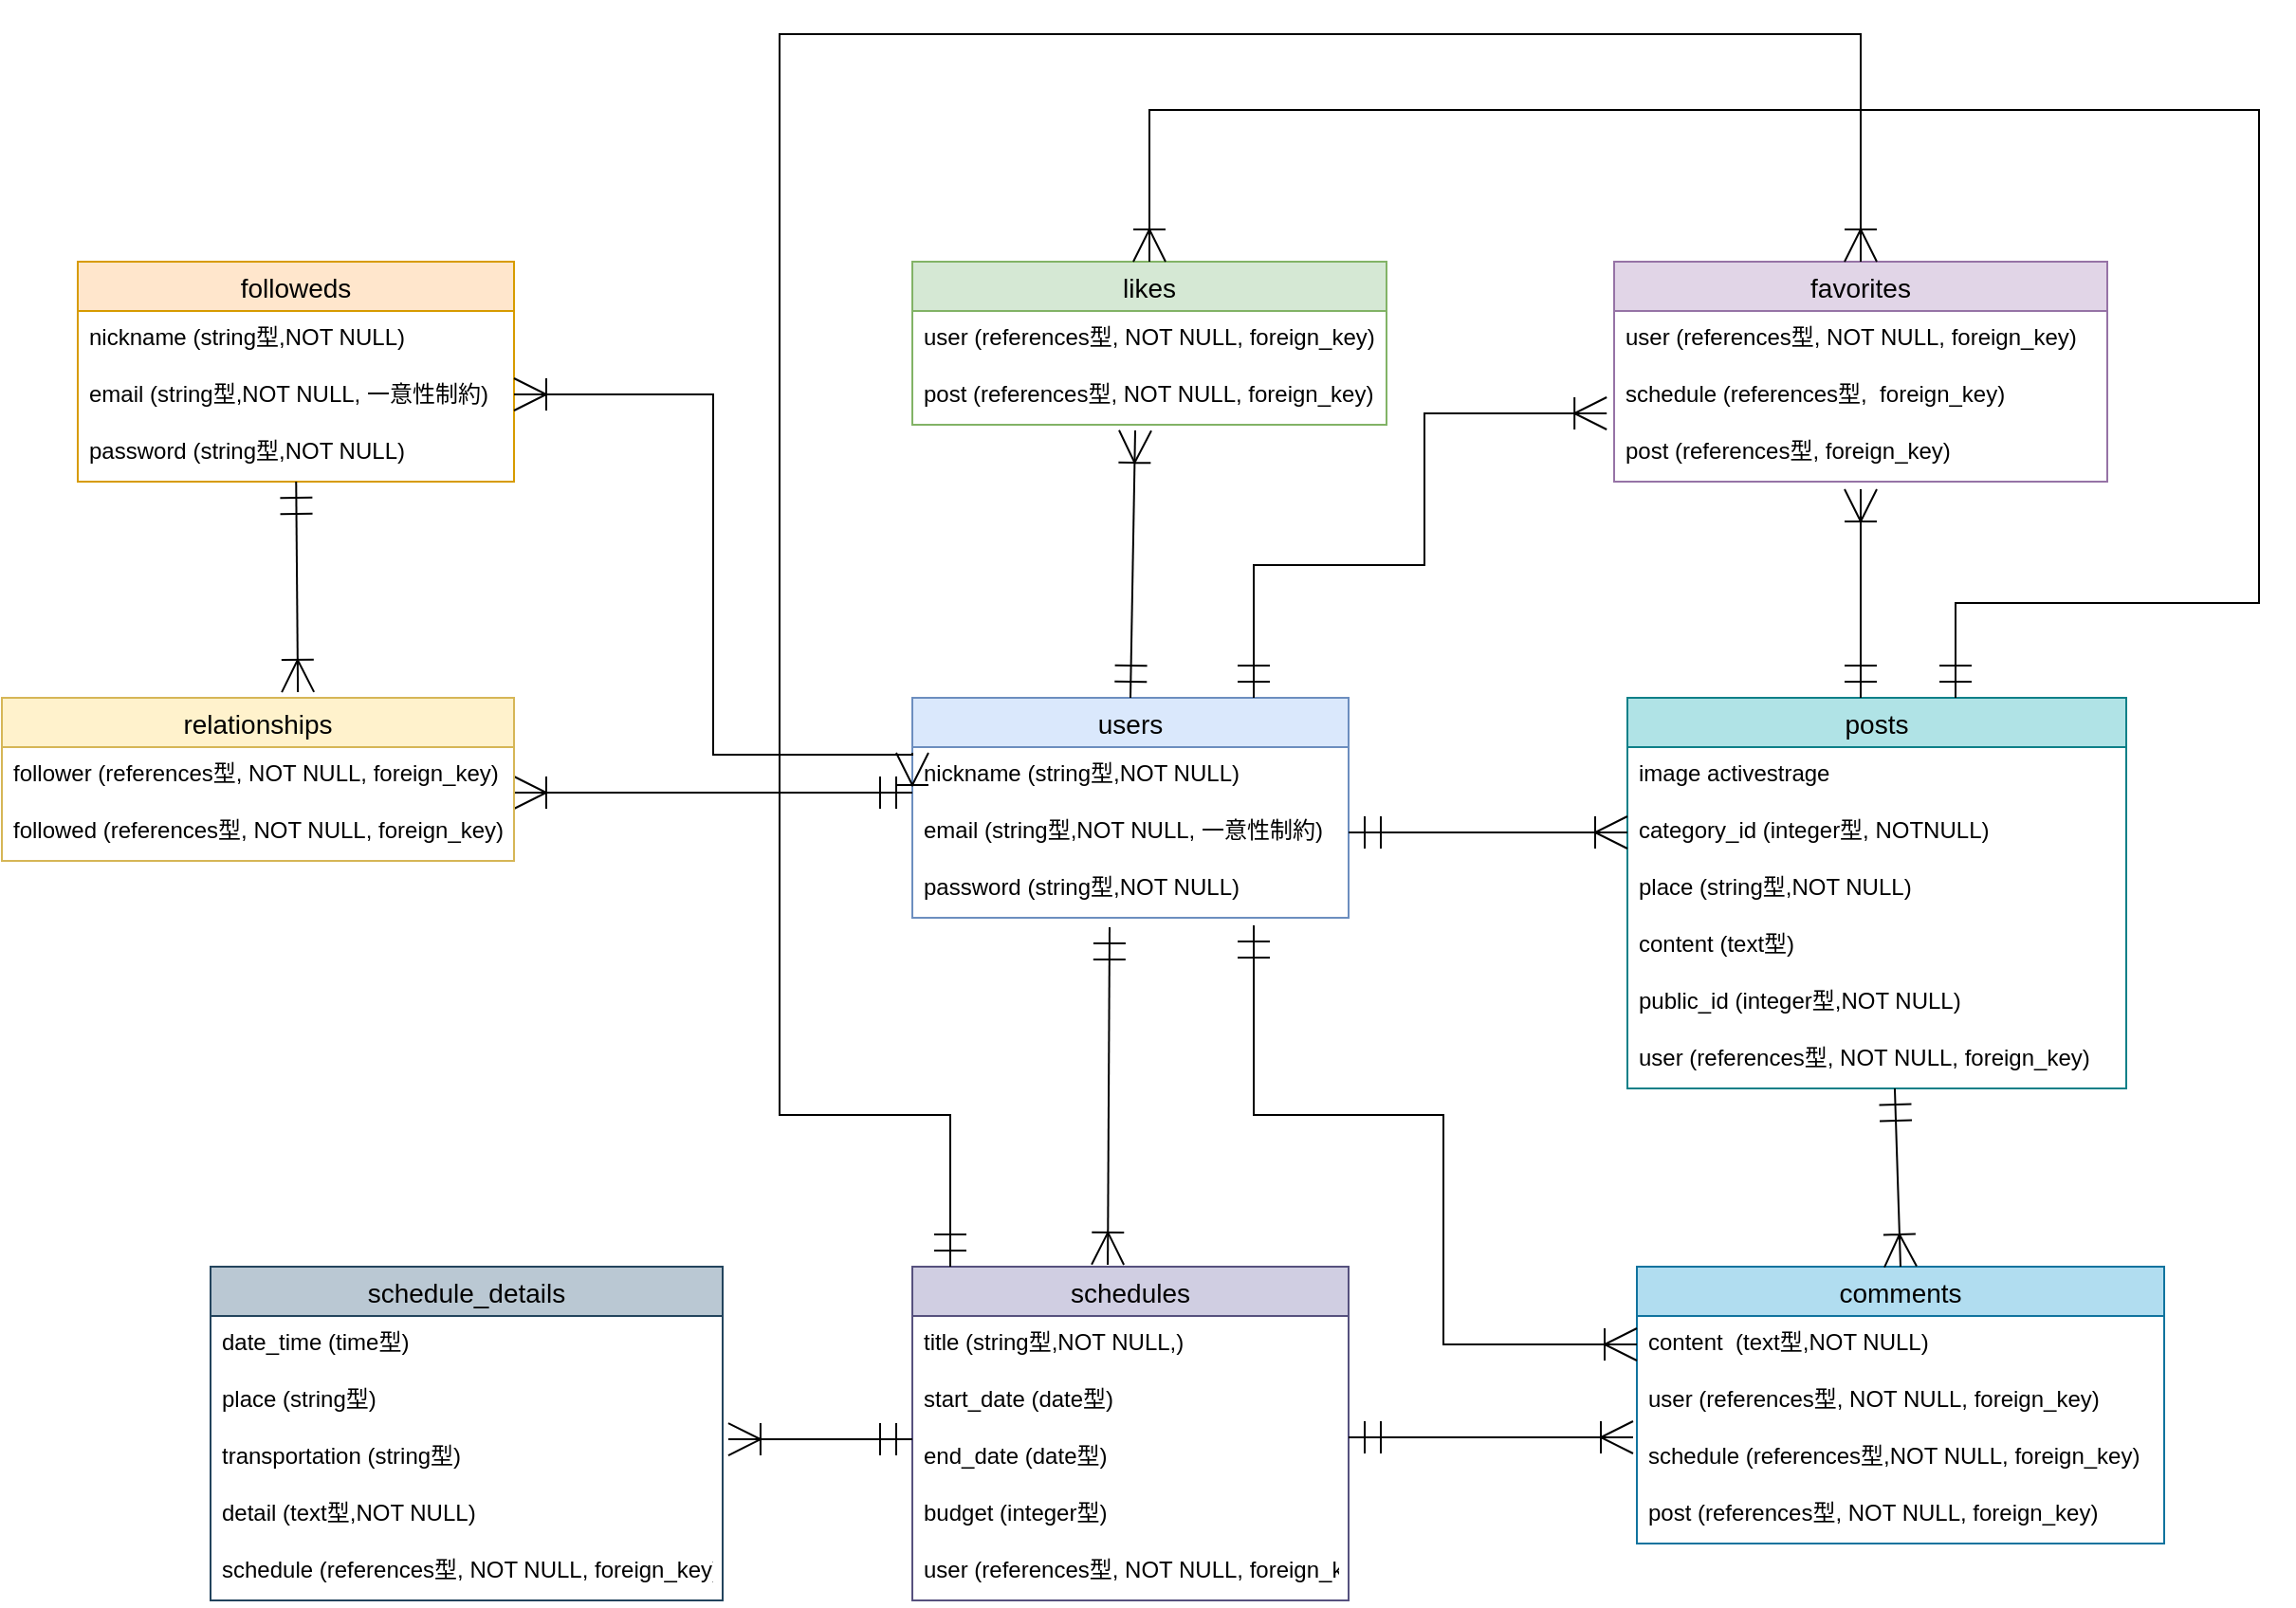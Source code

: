 <mxfile>
    <diagram id="8lk2HkcR28j4KLMZrIZM" name="ページ1">
        <mxGraphModel dx="1654" dy="1832" grid="1" gridSize="10" guides="1" tooltips="1" connect="1" arrows="1" fold="1" page="1" pageScale="1" pageWidth="827" pageHeight="1169" background="none" math="0" shadow="0">
            <root>
                <mxCell id="0"/>
                <mxCell id="1" parent="0"/>
                <mxCell id="2" value="users" style="swimlane;fontStyle=0;childLayout=stackLayout;horizontal=1;startSize=26;horizontalStack=0;resizeParent=1;resizeParentMax=0;resizeLast=0;collapsible=1;marginBottom=0;align=center;fontSize=14;rounded=0;fillColor=#dae8fc;strokeColor=#6c8ebf;" parent="1" vertex="1">
                    <mxGeometry x="210" y="250" width="230" height="116" as="geometry"/>
                </mxCell>
                <mxCell id="75" value="" style="fontSize=12;html=1;endArrow=ERoneToMany;startArrow=ERmandOne;exitX=0;exitY=0.8;exitDx=0;exitDy=0;exitPerimeter=0;endSize=15;startSize=15;rounded=0;" parent="2" source="3" edge="1">
                    <mxGeometry width="100" height="100" relative="1" as="geometry">
                        <mxPoint y="70" as="sourcePoint"/>
                        <mxPoint x="-210" y="50" as="targetPoint"/>
                    </mxGeometry>
                </mxCell>
                <mxCell id="3" value="nickname (string型,NOT NULL)" style="text;strokeColor=none;fillColor=none;spacingLeft=4;spacingRight=4;overflow=hidden;rotatable=0;points=[[0,0.5],[1,0.5]];portConstraint=eastwest;fontSize=12;rounded=0;" parent="2" vertex="1">
                    <mxGeometry y="26" width="230" height="30" as="geometry"/>
                </mxCell>
                <mxCell id="55" value="" style="fontSize=12;html=1;endArrow=ERoneToMany;startArrow=ERmandOne;entryX=0.448;entryY=-0.006;entryDx=0;entryDy=0;entryPerimeter=0;endSize=15;startSize=15;rounded=0;" parent="2" target="12" edge="1">
                    <mxGeometry width="100" height="100" relative="1" as="geometry">
                        <mxPoint x="104" y="121" as="sourcePoint"/>
                        <mxPoint x="104" y="290" as="targetPoint"/>
                    </mxGeometry>
                </mxCell>
                <mxCell id="4" value="email (string型,NOT NULL, 一意性制約)" style="text;strokeColor=none;fillColor=none;spacingLeft=4;spacingRight=4;overflow=hidden;rotatable=0;points=[[0,0.5],[1,0.5]];portConstraint=eastwest;fontSize=12;rounded=0;" parent="2" vertex="1">
                    <mxGeometry y="56" width="230" height="30" as="geometry"/>
                </mxCell>
                <mxCell id="5" value="password (string型,NOT NULL)" style="text;strokeColor=none;fillColor=none;spacingLeft=4;spacingRight=4;overflow=hidden;rotatable=0;points=[[0,0.5],[1,0.5]];portConstraint=eastwest;fontSize=12;rounded=0;" parent="2" vertex="1">
                    <mxGeometry y="86" width="230" height="30" as="geometry"/>
                </mxCell>
                <mxCell id="6" value="posts" style="swimlane;fontStyle=0;childLayout=stackLayout;horizontal=1;startSize=26;horizontalStack=0;resizeParent=1;resizeParentMax=0;resizeLast=0;collapsible=1;marginBottom=0;align=center;fontSize=14;rounded=0;fillColor=#b0e3e6;strokeColor=#0e8088;" parent="1" vertex="1">
                    <mxGeometry x="587" y="250" width="263" height="206" as="geometry"/>
                </mxCell>
                <mxCell id="7" value="image activestrage" style="text;strokeColor=none;fillColor=none;spacingLeft=4;spacingRight=4;overflow=hidden;rotatable=0;points=[[0,0.5],[1,0.5]];portConstraint=eastwest;fontSize=12;rounded=0;" parent="6" vertex="1">
                    <mxGeometry y="26" width="263" height="30" as="geometry"/>
                </mxCell>
                <mxCell id="77" value="category_id (integer型, NOTNULL)" style="text;strokeColor=none;fillColor=none;spacingLeft=4;spacingRight=4;overflow=hidden;rotatable=0;points=[[0,0.5],[1,0.5]];portConstraint=eastwest;fontSize=12;rounded=0;" parent="6" vertex="1">
                    <mxGeometry y="56" width="263" height="30" as="geometry"/>
                </mxCell>
                <mxCell id="17" value="place (string型,NOT NULL)" style="text;strokeColor=none;fillColor=none;spacingLeft=4;spacingRight=4;overflow=hidden;rotatable=0;points=[[0,0.5],[1,0.5]];portConstraint=eastwest;fontSize=12;rounded=0;" parent="6" vertex="1">
                    <mxGeometry y="86" width="263" height="30" as="geometry"/>
                </mxCell>
                <mxCell id="8" value="content (text型)" style="text;strokeColor=none;fillColor=none;spacingLeft=4;spacingRight=4;overflow=hidden;rotatable=0;points=[[0,0.5],[1,0.5]];portConstraint=eastwest;fontSize=12;rounded=0;" parent="6" vertex="1">
                    <mxGeometry y="116" width="263" height="30" as="geometry"/>
                </mxCell>
                <mxCell id="10" value="public_id (integer型,NOT NULL)" style="text;strokeColor=none;fillColor=none;spacingLeft=4;spacingRight=4;overflow=hidden;rotatable=0;points=[[0,0.5],[1,0.5]];portConstraint=eastwest;fontSize=12;rounded=0;" parent="6" vertex="1">
                    <mxGeometry y="146" width="263" height="30" as="geometry"/>
                </mxCell>
                <mxCell id="11" value="user (references型, NOT NULL, foreign_key)" style="text;strokeColor=none;fillColor=none;spacingLeft=4;spacingRight=4;overflow=hidden;rotatable=0;points=[[0,0.5],[1,0.5]];portConstraint=eastwest;fontSize=12;rounded=0;" parent="6" vertex="1">
                    <mxGeometry y="176" width="263" height="30" as="geometry"/>
                </mxCell>
                <mxCell id="12" value="schedules" style="swimlane;fontStyle=0;childLayout=stackLayout;horizontal=1;startSize=26;horizontalStack=0;resizeParent=1;resizeParentMax=0;resizeLast=0;collapsible=1;marginBottom=0;align=center;fontSize=14;rounded=0;fillColor=#d0cee2;strokeColor=#56517e;" parent="1" vertex="1">
                    <mxGeometry x="210" y="550" width="230" height="176" as="geometry"/>
                </mxCell>
                <mxCell id="54" value="" style="fontSize=12;html=1;endArrow=ERoneToMany;startArrow=ERmandOne;entryX=1.011;entryY=0.167;entryDx=0;entryDy=0;entryPerimeter=0;jumpSize=5;strokeWidth=1;endSize=15;startSize=15;rounded=0;" parent="12" target="38" edge="1">
                    <mxGeometry width="100" height="100" relative="1" as="geometry">
                        <mxPoint y="91" as="sourcePoint"/>
                        <mxPoint x="100" y="-9" as="targetPoint"/>
                    </mxGeometry>
                </mxCell>
                <mxCell id="13" value="title (string型,NOT NULL,)" style="text;strokeColor=none;fillColor=none;spacingLeft=4;spacingRight=4;overflow=hidden;rotatable=0;points=[[0,0.5],[1,0.5]];portConstraint=eastwest;fontSize=12;rounded=0;" parent="12" vertex="1">
                    <mxGeometry y="26" width="230" height="30" as="geometry"/>
                </mxCell>
                <mxCell id="14" value="start_date (date型)" style="text;strokeColor=none;fillColor=none;spacingLeft=4;spacingRight=4;overflow=hidden;rotatable=0;points=[[0,0.5],[1,0.5]];portConstraint=eastwest;fontSize=12;rounded=0;" parent="12" vertex="1">
                    <mxGeometry y="56" width="230" height="30" as="geometry"/>
                </mxCell>
                <mxCell id="15" value="end_date (date型)" style="text;strokeColor=none;fillColor=none;spacingLeft=4;spacingRight=4;overflow=hidden;rotatable=0;points=[[0,0.5],[1,0.5]];portConstraint=eastwest;fontSize=12;rounded=0;" parent="12" vertex="1">
                    <mxGeometry y="86" width="230" height="30" as="geometry"/>
                </mxCell>
                <mxCell id="16" value="budget (integer型)" style="text;strokeColor=none;fillColor=none;spacingLeft=4;spacingRight=4;overflow=hidden;rotatable=0;points=[[0,0.5],[1,0.5]];portConstraint=eastwest;fontSize=12;rounded=0;" parent="12" vertex="1">
                    <mxGeometry y="116" width="230" height="30" as="geometry"/>
                </mxCell>
                <mxCell id="42" value="user (references型, NOT NULL, foreign_key)" style="text;strokeColor=none;fillColor=none;spacingLeft=4;spacingRight=4;overflow=hidden;rotatable=0;points=[[0,0.5],[1,0.5]];portConstraint=eastwest;fontSize=12;rounded=0;" parent="12" vertex="1">
                    <mxGeometry y="146" width="230" height="30" as="geometry"/>
                </mxCell>
                <mxCell id="21" value="comments" style="swimlane;fontStyle=0;childLayout=stackLayout;horizontal=1;startSize=26;horizontalStack=0;resizeParent=1;resizeParentMax=0;resizeLast=0;collapsible=1;marginBottom=0;align=center;fontSize=14;rounded=0;fillColor=#b1ddf0;strokeColor=#10739e;" parent="1" vertex="1">
                    <mxGeometry x="592" y="550" width="278" height="146" as="geometry"/>
                </mxCell>
                <mxCell id="22" value="content  (text型,NOT NULL)" style="text;strokeColor=none;fillColor=none;spacingLeft=4;spacingRight=4;overflow=hidden;rotatable=0;points=[[0,0.5],[1,0.5]];portConstraint=eastwest;fontSize=12;rounded=0;" parent="21" vertex="1">
                    <mxGeometry y="26" width="278" height="30" as="geometry"/>
                </mxCell>
                <mxCell id="23" value="user (references型, NOT NULL, foreign_key)" style="text;strokeColor=none;fillColor=none;spacingLeft=4;spacingRight=4;overflow=hidden;rotatable=0;points=[[0,0.5],[1,0.5]];portConstraint=eastwest;fontSize=12;rounded=0;" parent="21" vertex="1">
                    <mxGeometry y="56" width="278" height="30" as="geometry"/>
                </mxCell>
                <mxCell id="24" value="schedule (references型,NOT NULL, foreign_key)" style="text;strokeColor=none;fillColor=none;spacingLeft=4;spacingRight=4;overflow=hidden;rotatable=0;points=[[0,0.5],[1,0.5]];portConstraint=eastwest;fontSize=12;rounded=0;" parent="21" vertex="1">
                    <mxGeometry y="86" width="278" height="30" as="geometry"/>
                </mxCell>
                <mxCell id="26" value="post (references型, NOT NULL, foreign_key)" style="text;strokeColor=none;fillColor=none;spacingLeft=4;spacingRight=4;overflow=hidden;rotatable=0;points=[[0,0.5],[1,0.5]];portConstraint=eastwest;fontSize=12;rounded=0;" parent="21" vertex="1">
                    <mxGeometry y="116" width="278" height="30" as="geometry"/>
                </mxCell>
                <mxCell id="27" value="likes" style="swimlane;fontStyle=0;childLayout=stackLayout;horizontal=1;startSize=26;horizontalStack=0;resizeParent=1;resizeParentMax=0;resizeLast=0;collapsible=1;marginBottom=0;align=center;fontSize=14;rounded=0;fillColor=#d5e8d4;strokeColor=#82b366;" parent="1" vertex="1">
                    <mxGeometry x="210" y="20" width="250" height="86" as="geometry"/>
                </mxCell>
                <mxCell id="28" value="user (references型, NOT NULL, foreign_key)" style="text;strokeColor=none;fillColor=none;spacingLeft=4;spacingRight=4;overflow=hidden;rotatable=0;points=[[0,0.5],[1,0.5]];portConstraint=eastwest;fontSize=12;rounded=0;" parent="27" vertex="1">
                    <mxGeometry y="26" width="250" height="30" as="geometry"/>
                </mxCell>
                <mxCell id="29" value="post (references型, NOT NULL, foreign_key)&#10;" style="text;strokeColor=none;fillColor=none;spacingLeft=4;spacingRight=4;overflow=hidden;rotatable=0;points=[[0,0.5],[1,0.5]];portConstraint=eastwest;fontSize=12;rounded=0;" parent="27" vertex="1">
                    <mxGeometry y="56" width="250" height="30" as="geometry"/>
                </mxCell>
                <mxCell id="31" value="favorites" style="swimlane;fontStyle=0;childLayout=stackLayout;horizontal=1;startSize=26;horizontalStack=0;resizeParent=1;resizeParentMax=0;resizeLast=0;collapsible=1;marginBottom=0;align=center;fontSize=14;rounded=0;fillColor=#e1d5e7;strokeColor=#9673a6;" parent="1" vertex="1">
                    <mxGeometry x="580" y="20" width="260" height="116" as="geometry"/>
                </mxCell>
                <mxCell id="32" value="user (references型, NOT NULL, foreign_key)" style="text;strokeColor=none;fillColor=none;spacingLeft=4;spacingRight=4;overflow=hidden;rotatable=0;points=[[0,0.5],[1,0.5]];portConstraint=eastwest;fontSize=12;rounded=0;" parent="31" vertex="1">
                    <mxGeometry y="26" width="260" height="30" as="geometry"/>
                </mxCell>
                <mxCell id="33" value="schedule (references型,  foreign_key)" style="text;strokeColor=none;fillColor=none;spacingLeft=4;spacingRight=4;overflow=hidden;rotatable=0;points=[[0,0.5],[1,0.5]];portConstraint=eastwest;fontSize=12;rounded=0;" parent="31" vertex="1">
                    <mxGeometry y="56" width="260" height="30" as="geometry"/>
                </mxCell>
                <mxCell id="34" value="post (references型, foreign_key)" style="text;strokeColor=none;fillColor=none;spacingLeft=4;spacingRight=4;overflow=hidden;rotatable=0;points=[[0,0.5],[1,0.5]];portConstraint=eastwest;fontSize=12;rounded=0;" parent="31" vertex="1">
                    <mxGeometry y="86" width="260" height="30" as="geometry"/>
                </mxCell>
                <mxCell id="35" value="schedule_details" style="swimlane;fontStyle=0;childLayout=stackLayout;horizontal=1;startSize=26;horizontalStack=0;resizeParent=1;resizeParentMax=0;resizeLast=0;collapsible=1;marginBottom=0;align=center;fontSize=14;rounded=0;fillColor=#bac8d3;strokeColor=#23445d;" parent="1" vertex="1">
                    <mxGeometry x="-160" y="550" width="270" height="176" as="geometry"/>
                </mxCell>
                <mxCell id="36" value="date_time (time型)&#10;" style="text;strokeColor=none;fillColor=none;spacingLeft=4;spacingRight=4;overflow=hidden;rotatable=0;points=[[0,0.5],[1,0.5]];portConstraint=eastwest;fontSize=12;rounded=0;" parent="35" vertex="1">
                    <mxGeometry y="26" width="270" height="30" as="geometry"/>
                </mxCell>
                <mxCell id="37" value="place (string型)" style="text;strokeColor=none;fillColor=none;spacingLeft=4;spacingRight=4;overflow=hidden;rotatable=0;points=[[0,0.5],[1,0.5]];portConstraint=eastwest;fontSize=12;rounded=0;" parent="35" vertex="1">
                    <mxGeometry y="56" width="270" height="30" as="geometry"/>
                </mxCell>
                <mxCell id="38" value="transportation (string型)" style="text;strokeColor=none;fillColor=none;spacingLeft=4;spacingRight=4;overflow=hidden;rotatable=0;points=[[0,0.5],[1,0.5]];portConstraint=eastwest;fontSize=12;rounded=0;" parent="35" vertex="1">
                    <mxGeometry y="86" width="270" height="30" as="geometry"/>
                </mxCell>
                <mxCell id="40" value="detail (text型,NOT NULL)" style="text;strokeColor=none;fillColor=none;spacingLeft=4;spacingRight=4;overflow=hidden;rotatable=0;points=[[0,0.5],[1,0.5]];portConstraint=eastwest;fontSize=12;rounded=0;" parent="35" vertex="1">
                    <mxGeometry y="116" width="270" height="30" as="geometry"/>
                </mxCell>
                <mxCell id="43" value="schedule (references型, NOT NULL, foreign_key)" style="text;strokeColor=none;fillColor=none;spacingLeft=4;spacingRight=4;overflow=hidden;rotatable=0;points=[[0,0.5],[1,0.5]];portConstraint=eastwest;fontSize=12;rounded=0;" parent="35" vertex="1">
                    <mxGeometry y="146" width="270" height="30" as="geometry"/>
                </mxCell>
                <mxCell id="46" value="" style="edgeStyle=entityRelationEdgeStyle;fontSize=12;html=1;endArrow=ERoneToMany;startArrow=ERmandOne;entryX=0;entryY=0.5;entryDx=0;entryDy=0;exitX=1;exitY=0.5;exitDx=0;exitDy=0;endSize=15;startSize=15;rounded=0;" parent="1" source="4" target="77" edge="1">
                    <mxGeometry width="100" height="100" relative="1" as="geometry">
                        <mxPoint x="505" y="330" as="sourcePoint"/>
                        <mxPoint x="580" y="331" as="targetPoint"/>
                    </mxGeometry>
                </mxCell>
                <mxCell id="47" value="" style="fontSize=12;html=1;endArrow=ERoneToMany;startArrow=ERmandOne;entryX=0.5;entryY=0;entryDx=0;entryDy=0;exitX=0.536;exitY=1;exitDx=0;exitDy=0;exitPerimeter=0;endSize=15;startSize=15;rounded=0;" parent="1" source="11" target="21" edge="1">
                    <mxGeometry width="100" height="100" relative="1" as="geometry">
                        <mxPoint x="707" y="420" as="sourcePoint"/>
                        <mxPoint x="730" y="450" as="targetPoint"/>
                    </mxGeometry>
                </mxCell>
                <mxCell id="49" value="" style="fontSize=12;html=1;endArrow=ERoneToMany;startArrow=ERmandOne;entryX=0.47;entryY=1.1;entryDx=0;entryDy=0;entryPerimeter=0;exitX=0.5;exitY=0;exitDx=0;exitDy=0;endSize=15;startSize=15;rounded=0;" parent="1" source="2" target="29" edge="1">
                    <mxGeometry width="100" height="100" relative="1" as="geometry">
                        <mxPoint x="310" y="250" as="sourcePoint"/>
                        <mxPoint x="410" y="150" as="targetPoint"/>
                        <Array as="points"/>
                    </mxGeometry>
                </mxCell>
                <mxCell id="56" value="" style="edgeStyle=entityRelationEdgeStyle;fontSize=12;html=1;endArrow=ERoneToMany;startArrow=ERmandOne;endSize=15;startSize=15;rounded=0;" parent="1" edge="1">
                    <mxGeometry width="100" height="100" relative="1" as="geometry">
                        <mxPoint x="440" y="640" as="sourcePoint"/>
                        <mxPoint x="590" y="640" as="targetPoint"/>
                    </mxGeometry>
                </mxCell>
                <mxCell id="57" value="" style="edgeStyle=orthogonalEdgeStyle;fontSize=12;html=1;endArrow=ERoneToMany;startArrow=ERmandOne;entryX=0;entryY=0.5;entryDx=0;entryDy=0;endSize=15;startSize=15;rounded=0;" parent="1" target="22" edge="1">
                    <mxGeometry width="100" height="100" relative="1" as="geometry">
                        <mxPoint x="390" y="370" as="sourcePoint"/>
                        <mxPoint x="490" y="270" as="targetPoint"/>
                        <Array as="points">
                            <mxPoint x="390" y="470"/>
                            <mxPoint x="490" y="470"/>
                            <mxPoint x="490" y="591"/>
                        </Array>
                    </mxGeometry>
                </mxCell>
                <mxCell id="58" value="" style="edgeStyle=orthogonalEdgeStyle;fontSize=12;html=1;endArrow=ERoneToMany;startArrow=ERmandOne;entryX=-0.015;entryY=0.8;entryDx=0;entryDy=0;entryPerimeter=0;endSize=15;startSize=15;rounded=0;" parent="1" target="33" edge="1">
                    <mxGeometry width="100" height="100" relative="1" as="geometry">
                        <mxPoint x="390" y="250" as="sourcePoint"/>
                        <mxPoint x="490" y="150" as="targetPoint"/>
                        <Array as="points">
                            <mxPoint x="390" y="180"/>
                            <mxPoint x="480" y="180"/>
                            <mxPoint x="480" y="100"/>
                        </Array>
                    </mxGeometry>
                </mxCell>
                <mxCell id="59" value="" style="fontSize=12;html=1;endArrow=ERoneToMany;startArrow=ERmandOne;endSize=15;startSize=15;rounded=0;" parent="1" edge="1">
                    <mxGeometry width="100" height="100" relative="1" as="geometry">
                        <mxPoint x="710" y="250" as="sourcePoint"/>
                        <mxPoint x="710" y="140" as="targetPoint"/>
                    </mxGeometry>
                </mxCell>
                <mxCell id="60" value="" style="edgeStyle=orthogonalEdgeStyle;fontSize=12;html=1;endArrow=ERoneToMany;startArrow=ERmandOne;entryX=0.5;entryY=0;entryDx=0;entryDy=0;endSize=15;startSize=15;rounded=0;" parent="1" target="31" edge="1">
                    <mxGeometry width="100" height="100" relative="1" as="geometry">
                        <mxPoint x="230" y="550" as="sourcePoint"/>
                        <mxPoint x="330" y="450" as="targetPoint"/>
                        <Array as="points">
                            <mxPoint x="230" y="470"/>
                            <mxPoint x="140" y="470"/>
                            <mxPoint x="140" y="-100"/>
                            <mxPoint x="710" y="-100"/>
                        </Array>
                    </mxGeometry>
                </mxCell>
                <mxCell id="61" value="" style="edgeStyle=orthogonalEdgeStyle;fontSize=12;html=1;endArrow=ERoneToMany;startArrow=ERmandOne;endSize=15;startSize=15;entryX=0.5;entryY=0;entryDx=0;entryDy=0;rounded=0;" parent="1" target="27" edge="1">
                    <mxGeometry width="100" height="100" relative="1" as="geometry">
                        <mxPoint x="760" y="250" as="sourcePoint"/>
                        <mxPoint x="270" y="-30" as="targetPoint"/>
                        <Array as="points">
                            <mxPoint x="760" y="200"/>
                            <mxPoint x="920" y="200"/>
                            <mxPoint x="920" y="-60"/>
                            <mxPoint x="335" y="-60"/>
                        </Array>
                    </mxGeometry>
                </mxCell>
                <mxCell id="66" value="followeds" style="swimlane;fontStyle=0;childLayout=stackLayout;horizontal=1;startSize=26;horizontalStack=0;resizeParent=1;resizeParentMax=0;resizeLast=0;collapsible=1;marginBottom=0;align=center;fontSize=14;rounded=0;fillColor=#ffe6cc;strokeColor=#d79b00;" parent="1" vertex="1">
                    <mxGeometry x="-230" y="20" width="230" height="116" as="geometry"/>
                </mxCell>
                <mxCell id="67" value="nickname (string型,NOT NULL)" style="text;strokeColor=none;fillColor=none;spacingLeft=4;spacingRight=4;overflow=hidden;rotatable=0;points=[[0,0.5],[1,0.5]];portConstraint=eastwest;fontSize=12;rounded=0;" parent="66" vertex="1">
                    <mxGeometry y="26" width="230" height="30" as="geometry"/>
                </mxCell>
                <mxCell id="69" value="email (string型,NOT NULL, 一意性制約)" style="text;strokeColor=none;fillColor=none;spacingLeft=4;spacingRight=4;overflow=hidden;rotatable=0;points=[[0,0.5],[1,0.5]];portConstraint=eastwest;fontSize=12;rounded=0;" parent="66" vertex="1">
                    <mxGeometry y="56" width="230" height="30" as="geometry"/>
                </mxCell>
                <mxCell id="70" value="password (string型,NOT NULL)" style="text;strokeColor=none;fillColor=none;spacingLeft=4;spacingRight=4;overflow=hidden;rotatable=0;points=[[0,0.5],[1,0.5]];portConstraint=eastwest;fontSize=12;rounded=0;" parent="66" vertex="1">
                    <mxGeometry y="86" width="230" height="30" as="geometry"/>
                </mxCell>
                <mxCell id="71" value="relationships" style="swimlane;fontStyle=0;childLayout=stackLayout;horizontal=1;startSize=26;horizontalStack=0;resizeParent=1;resizeParentMax=0;resizeLast=0;collapsible=1;marginBottom=0;align=center;fontSize=14;rounded=0;fillColor=#fff2cc;strokeColor=#d6b656;" parent="1" vertex="1">
                    <mxGeometry x="-270" y="250" width="270" height="86" as="geometry"/>
                </mxCell>
                <mxCell id="72" value="follower (references型, NOT NULL, foreign_key)&#10;" style="text;strokeColor=none;fillColor=none;spacingLeft=4;spacingRight=4;overflow=hidden;rotatable=0;points=[[0,0.5],[1,0.5]];portConstraint=eastwest;fontSize=12;rounded=0;" parent="71" vertex="1">
                    <mxGeometry y="26" width="270" height="30" as="geometry"/>
                </mxCell>
                <mxCell id="73" value="followed (references型, NOT NULL, foreign_key)&#10;" style="text;strokeColor=none;fillColor=none;spacingLeft=4;spacingRight=4;overflow=hidden;rotatable=0;points=[[0,0.5],[1,0.5]];portConstraint=eastwest;fontSize=12;rounded=0;" parent="71" vertex="1">
                    <mxGeometry y="56" width="270" height="30" as="geometry"/>
                </mxCell>
                <mxCell id="76" value="" style="edgeStyle=orthogonalEdgeStyle;fontSize=12;html=1;endArrow=ERoneToMany;startArrow=ERoneToMany;entryX=0;entryY=0.25;entryDx=0;entryDy=0;endSize=15;startSize=15;rounded=0;" parent="1" target="2" edge="1">
                    <mxGeometry width="100" height="100" relative="1" as="geometry">
                        <mxPoint y="90" as="sourcePoint"/>
                        <mxPoint x="100" y="-10" as="targetPoint"/>
                        <Array as="points">
                            <mxPoint x="105" y="90"/>
                            <mxPoint x="105" y="280"/>
                        </Array>
                    </mxGeometry>
                </mxCell>
                <mxCell id="68" value="" style="fontSize=12;html=1;endArrow=ERoneToMany;startArrow=ERmandOne;endSize=15;startSize=15;entryX=0.578;entryY=-0.035;entryDx=0;entryDy=0;entryPerimeter=0;rounded=0;" parent="1" source="70" target="71" edge="1">
                    <mxGeometry width="100" height="100" relative="1" as="geometry">
                        <mxPoint x="-213" y="140" as="sourcePoint"/>
                        <mxPoint x="-115" y="240" as="targetPoint"/>
                    </mxGeometry>
                </mxCell>
            </root>
        </mxGraphModel>
    </diagram>
</mxfile>